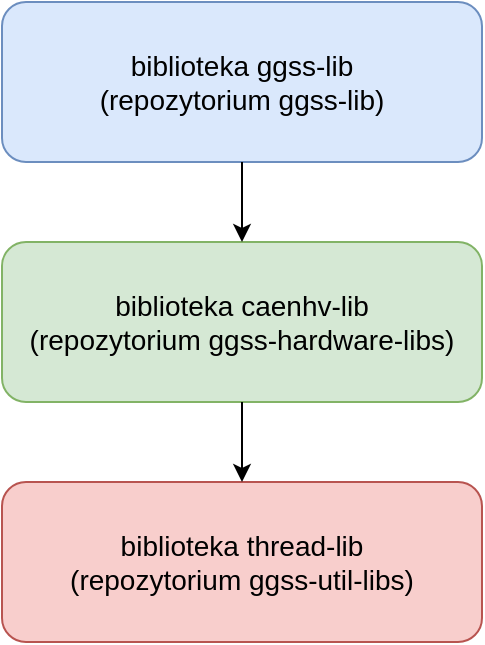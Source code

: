 <mxfile version="14.8.2" type="device"><diagram id="HBUWv1KUKaViyYJC_9qQ" name="Page-1"><mxGraphModel dx="2062" dy="1122" grid="1" gridSize="10" guides="1" tooltips="1" connect="1" arrows="1" fold="1" page="1" pageScale="1" pageWidth="400" pageHeight="400" math="0" shadow="0"><root><mxCell id="0"/><mxCell id="1" parent="0"/><mxCell id="mBkMi_G-tllOC6JL7qkQ-3" value="biblioteka ggss-lib&lt;br style=&quot;font-size: 14px;&quot;&gt;(repozytorium ggss-lib)" style="rounded=1;whiteSpace=wrap;html=1;fontSize=14;fillColor=#dae8fc;strokeColor=#6c8ebf;" vertex="1" parent="1"><mxGeometry x="80" y="40" width="240" height="80" as="geometry"/></mxCell><mxCell id="mBkMi_G-tllOC6JL7qkQ-6" value="biblioteka caenhv-lib&lt;br style=&quot;font-size: 14px;&quot;&gt;(repozytorium ggss-hardware-libs)" style="rounded=1;whiteSpace=wrap;html=1;fontSize=14;fillColor=#d5e8d4;strokeColor=#82b366;" vertex="1" parent="1"><mxGeometry x="80" y="160" width="240" height="80" as="geometry"/></mxCell><mxCell id="mBkMi_G-tllOC6JL7qkQ-7" value="biblioteka thread-lib&lt;br style=&quot;font-size: 14px;&quot;&gt;(repozytorium ggss-util-libs)" style="rounded=1;whiteSpace=wrap;html=1;fontSize=14;fillColor=#f8cecc;strokeColor=#b85450;" vertex="1" parent="1"><mxGeometry x="80" y="280" width="240" height="80" as="geometry"/></mxCell><mxCell id="mBkMi_G-tllOC6JL7qkQ-8" value="" style="endArrow=classic;html=1;fontSize=14;exitX=0.5;exitY=1;exitDx=0;exitDy=0;entryX=0.5;entryY=0;entryDx=0;entryDy=0;" edge="1" parent="1" source="mBkMi_G-tllOC6JL7qkQ-3" target="mBkMi_G-tllOC6JL7qkQ-6"><mxGeometry width="50" height="50" relative="1" as="geometry"><mxPoint x="330" y="270" as="sourcePoint"/><mxPoint x="380" y="220" as="targetPoint"/></mxGeometry></mxCell><mxCell id="mBkMi_G-tllOC6JL7qkQ-9" value="" style="endArrow=classic;html=1;fontSize=14;exitX=0.5;exitY=1;exitDx=0;exitDy=0;entryX=0.5;entryY=0;entryDx=0;entryDy=0;" edge="1" parent="1" source="mBkMi_G-tllOC6JL7qkQ-6" target="mBkMi_G-tllOC6JL7qkQ-7"><mxGeometry width="50" height="50" relative="1" as="geometry"><mxPoint x="330" y="270" as="sourcePoint"/><mxPoint x="380" y="220" as="targetPoint"/></mxGeometry></mxCell></root></mxGraphModel></diagram></mxfile>